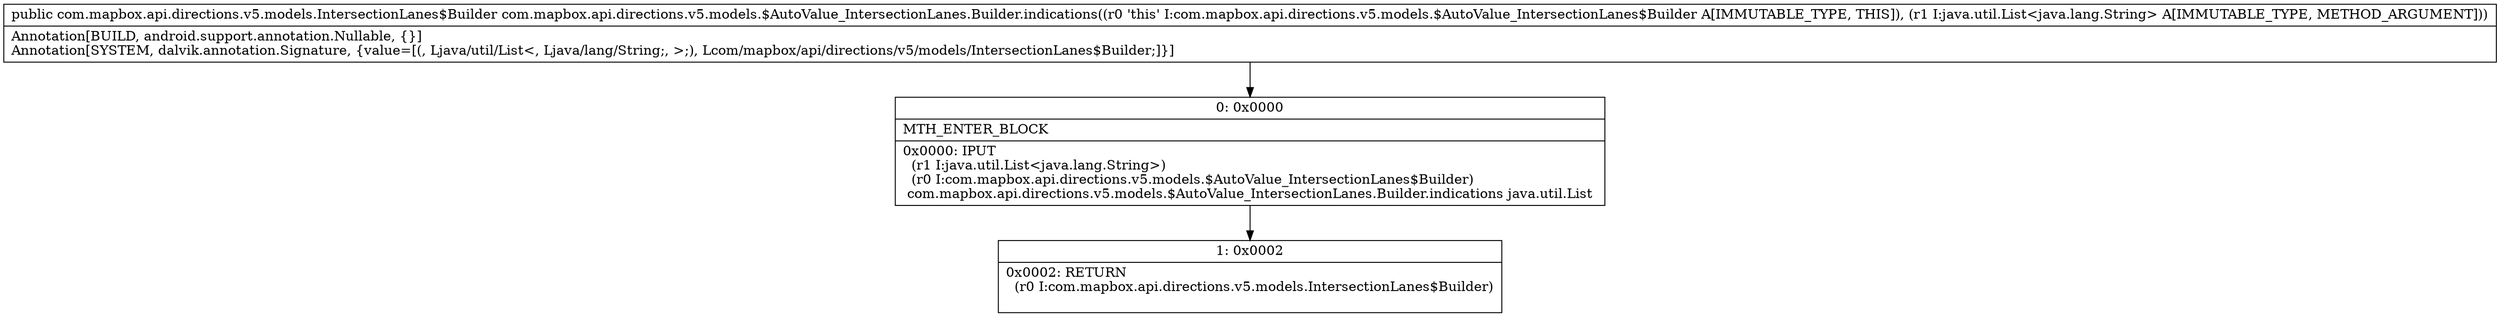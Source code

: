 digraph "CFG forcom.mapbox.api.directions.v5.models.$AutoValue_IntersectionLanes.Builder.indications(Ljava\/util\/List;)Lcom\/mapbox\/api\/directions\/v5\/models\/IntersectionLanes$Builder;" {
Node_0 [shape=record,label="{0\:\ 0x0000|MTH_ENTER_BLOCK\l|0x0000: IPUT  \l  (r1 I:java.util.List\<java.lang.String\>)\l  (r0 I:com.mapbox.api.directions.v5.models.$AutoValue_IntersectionLanes$Builder)\l com.mapbox.api.directions.v5.models.$AutoValue_IntersectionLanes.Builder.indications java.util.List \l}"];
Node_1 [shape=record,label="{1\:\ 0x0002|0x0002: RETURN  \l  (r0 I:com.mapbox.api.directions.v5.models.IntersectionLanes$Builder)\l \l}"];
MethodNode[shape=record,label="{public com.mapbox.api.directions.v5.models.IntersectionLanes$Builder com.mapbox.api.directions.v5.models.$AutoValue_IntersectionLanes.Builder.indications((r0 'this' I:com.mapbox.api.directions.v5.models.$AutoValue_IntersectionLanes$Builder A[IMMUTABLE_TYPE, THIS]), (r1 I:java.util.List\<java.lang.String\> A[IMMUTABLE_TYPE, METHOD_ARGUMENT]))  | Annotation[BUILD, android.support.annotation.Nullable, \{\}]\lAnnotation[SYSTEM, dalvik.annotation.Signature, \{value=[(, Ljava\/util\/List\<, Ljava\/lang\/String;, \>;), Lcom\/mapbox\/api\/directions\/v5\/models\/IntersectionLanes$Builder;]\}]\l}"];
MethodNode -> Node_0;
Node_0 -> Node_1;
}

